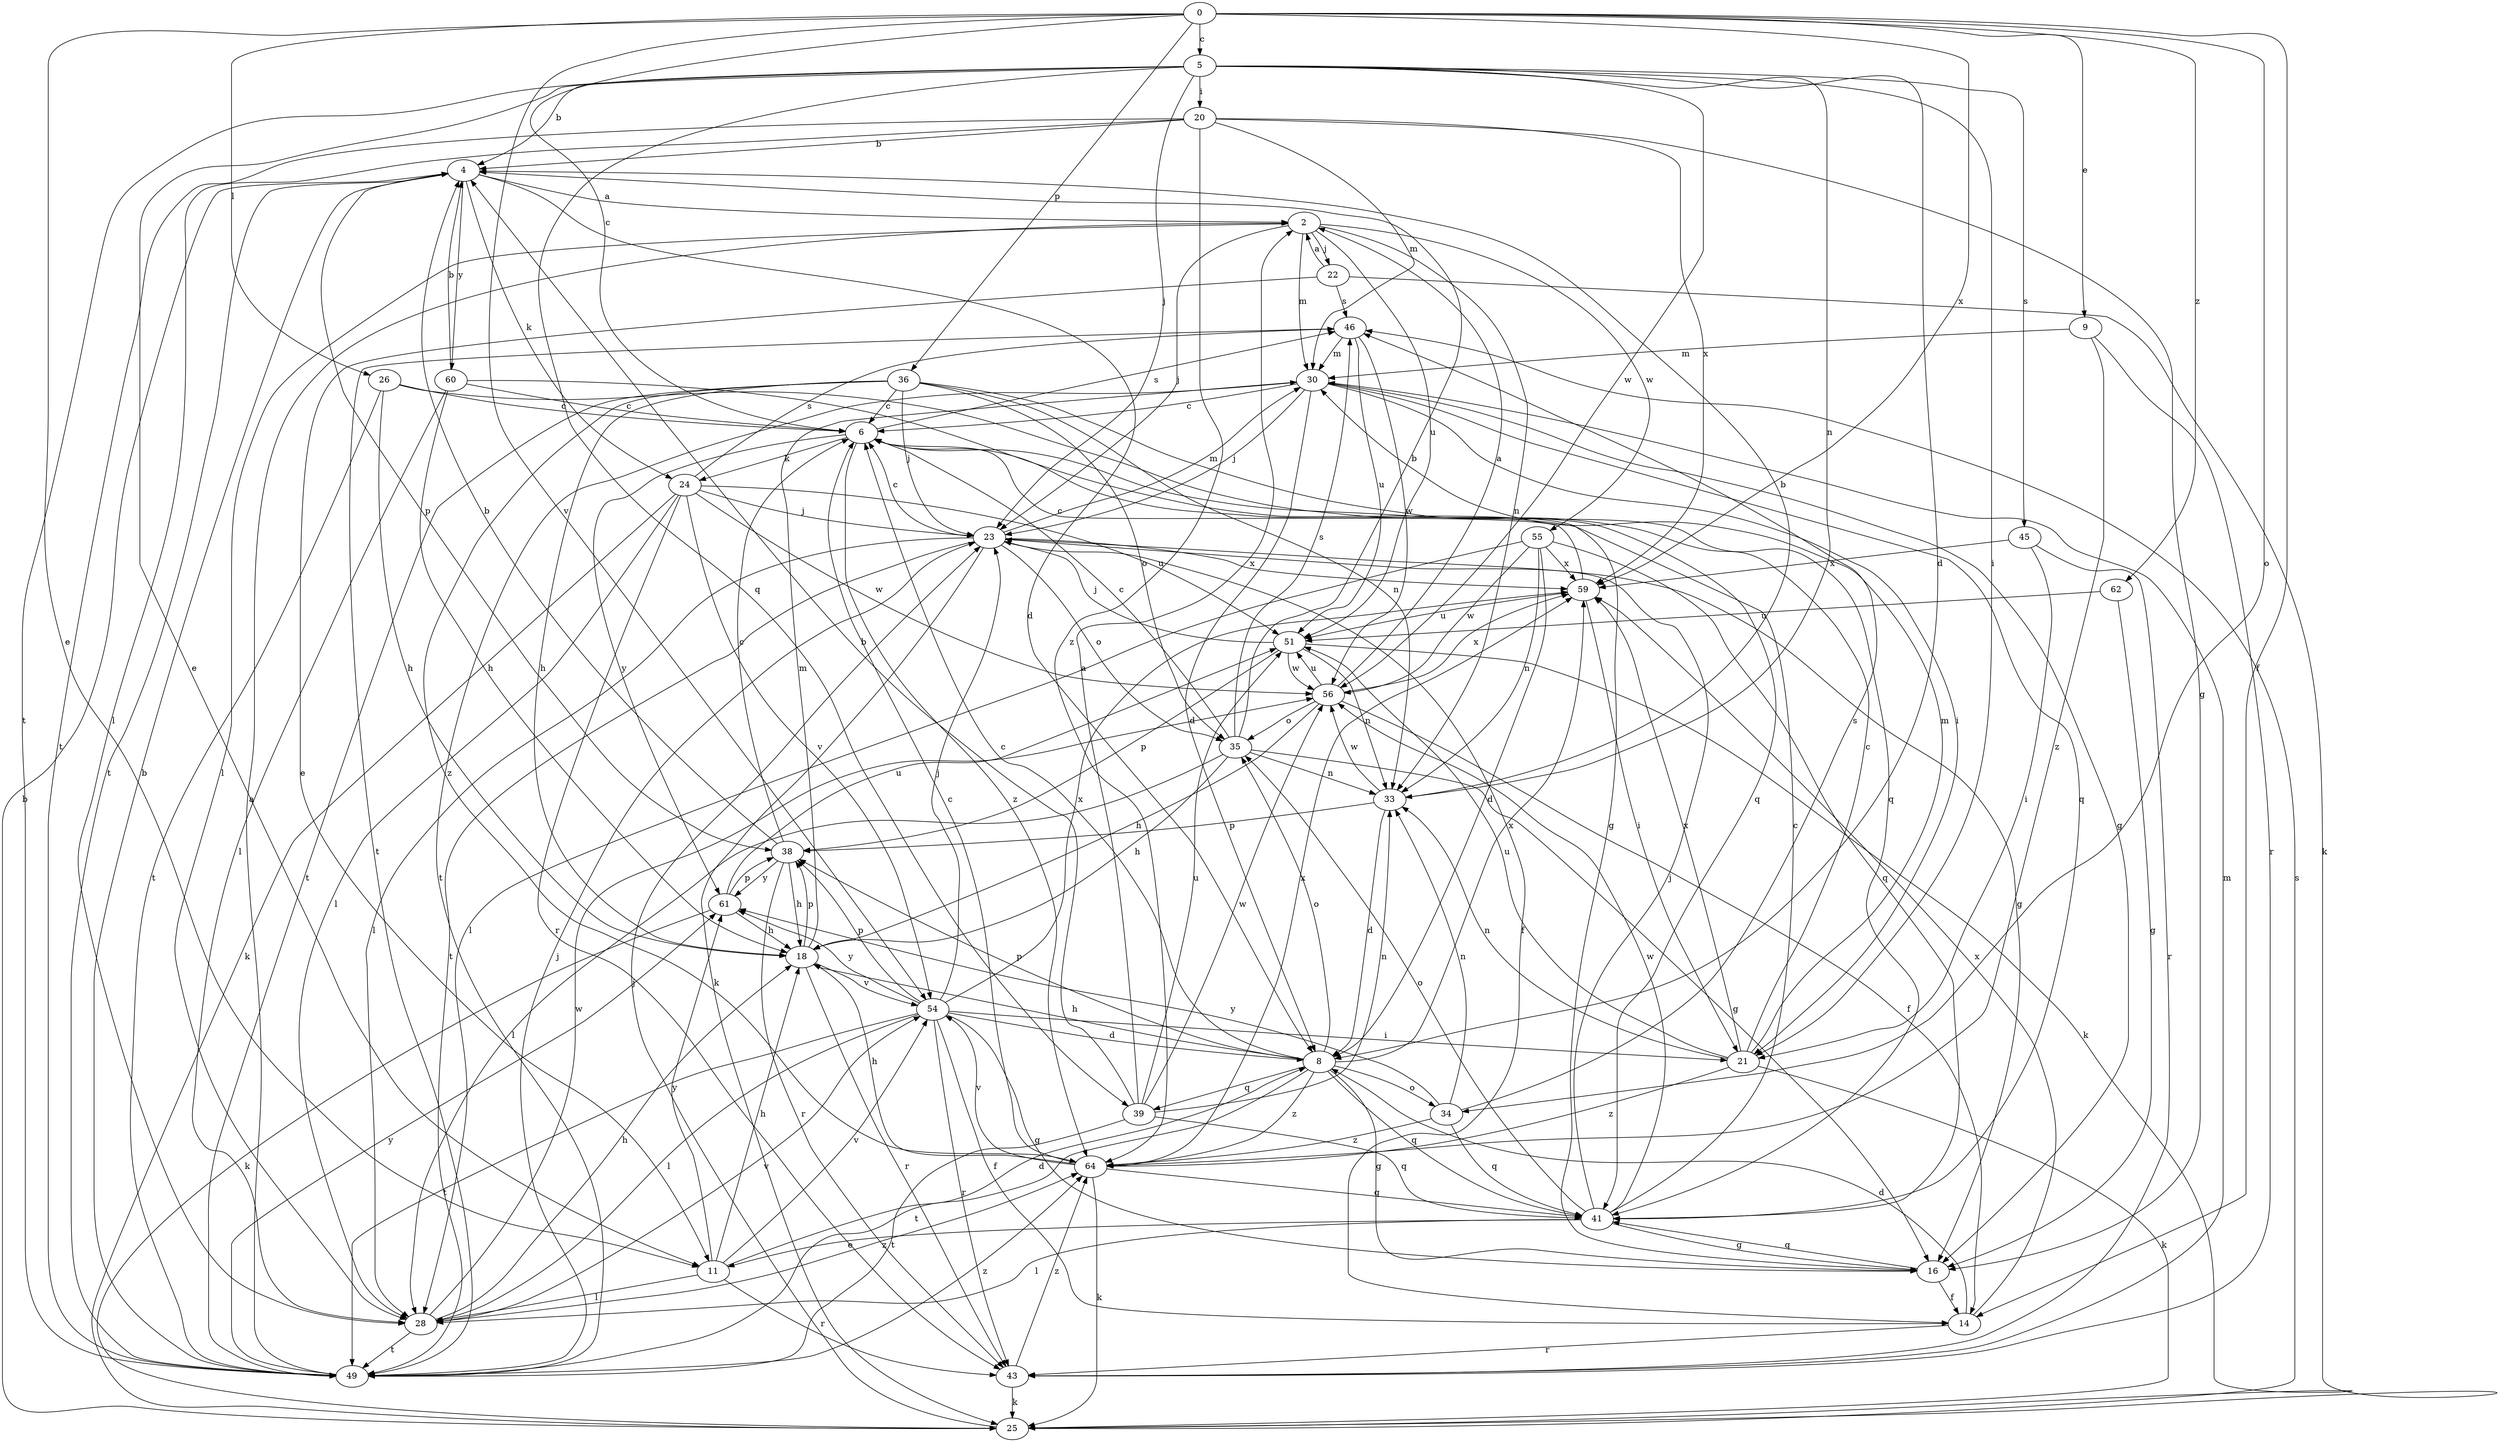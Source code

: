 strict digraph  {
0;
2;
4;
5;
6;
8;
9;
11;
14;
16;
18;
20;
21;
22;
23;
24;
25;
26;
28;
30;
33;
34;
35;
36;
38;
39;
41;
43;
45;
46;
49;
51;
54;
55;
56;
59;
60;
61;
62;
64;
0 -> 5  [label=c];
0 -> 6  [label=c];
0 -> 9  [label=e];
0 -> 11  [label=e];
0 -> 14  [label=f];
0 -> 26  [label=l];
0 -> 34  [label=o];
0 -> 36  [label=p];
0 -> 54  [label=v];
0 -> 59  [label=x];
0 -> 62  [label=z];
2 -> 22  [label=j];
2 -> 23  [label=j];
2 -> 28  [label=l];
2 -> 30  [label=m];
2 -> 33  [label=n];
2 -> 51  [label=u];
2 -> 55  [label=w];
4 -> 2  [label=a];
4 -> 8  [label=d];
4 -> 24  [label=k];
4 -> 38  [label=p];
4 -> 49  [label=t];
4 -> 60  [label=y];
5 -> 4  [label=b];
5 -> 8  [label=d];
5 -> 11  [label=e];
5 -> 20  [label=i];
5 -> 21  [label=i];
5 -> 23  [label=j];
5 -> 33  [label=n];
5 -> 39  [label=q];
5 -> 45  [label=s];
5 -> 49  [label=t];
5 -> 56  [label=w];
6 -> 24  [label=k];
6 -> 46  [label=s];
6 -> 61  [label=y];
6 -> 64  [label=z];
8 -> 6  [label=c];
8 -> 16  [label=g];
8 -> 18  [label=h];
8 -> 34  [label=o];
8 -> 35  [label=o];
8 -> 38  [label=p];
8 -> 39  [label=q];
8 -> 41  [label=q];
8 -> 49  [label=t];
8 -> 59  [label=x];
8 -> 64  [label=z];
9 -> 30  [label=m];
9 -> 43  [label=r];
9 -> 64  [label=z];
11 -> 8  [label=d];
11 -> 18  [label=h];
11 -> 28  [label=l];
11 -> 43  [label=r];
11 -> 54  [label=v];
11 -> 61  [label=y];
14 -> 8  [label=d];
14 -> 43  [label=r];
14 -> 59  [label=x];
16 -> 14  [label=f];
16 -> 41  [label=q];
18 -> 30  [label=m];
18 -> 38  [label=p];
18 -> 43  [label=r];
18 -> 54  [label=v];
20 -> 4  [label=b];
20 -> 16  [label=g];
20 -> 28  [label=l];
20 -> 30  [label=m];
20 -> 49  [label=t];
20 -> 59  [label=x];
20 -> 64  [label=z];
21 -> 6  [label=c];
21 -> 25  [label=k];
21 -> 30  [label=m];
21 -> 33  [label=n];
21 -> 51  [label=u];
21 -> 59  [label=x];
21 -> 64  [label=z];
22 -> 2  [label=a];
22 -> 11  [label=e];
22 -> 25  [label=k];
22 -> 46  [label=s];
23 -> 6  [label=c];
23 -> 14  [label=f];
23 -> 16  [label=g];
23 -> 25  [label=k];
23 -> 28  [label=l];
23 -> 30  [label=m];
23 -> 35  [label=o];
23 -> 49  [label=t];
23 -> 59  [label=x];
24 -> 23  [label=j];
24 -> 25  [label=k];
24 -> 28  [label=l];
24 -> 43  [label=r];
24 -> 46  [label=s];
24 -> 51  [label=u];
24 -> 54  [label=v];
24 -> 56  [label=w];
25 -> 4  [label=b];
25 -> 23  [label=j];
25 -> 46  [label=s];
26 -> 6  [label=c];
26 -> 18  [label=h];
26 -> 41  [label=q];
26 -> 49  [label=t];
28 -> 18  [label=h];
28 -> 49  [label=t];
28 -> 54  [label=v];
28 -> 56  [label=w];
28 -> 64  [label=z];
30 -> 6  [label=c];
30 -> 8  [label=d];
30 -> 16  [label=g];
30 -> 21  [label=i];
30 -> 23  [label=j];
30 -> 41  [label=q];
30 -> 49  [label=t];
33 -> 4  [label=b];
33 -> 8  [label=d];
33 -> 38  [label=p];
33 -> 56  [label=w];
34 -> 33  [label=n];
34 -> 41  [label=q];
34 -> 46  [label=s];
34 -> 61  [label=y];
34 -> 64  [label=z];
35 -> 4  [label=b];
35 -> 6  [label=c];
35 -> 16  [label=g];
35 -> 18  [label=h];
35 -> 28  [label=l];
35 -> 33  [label=n];
35 -> 46  [label=s];
36 -> 6  [label=c];
36 -> 18  [label=h];
36 -> 23  [label=j];
36 -> 33  [label=n];
36 -> 35  [label=o];
36 -> 41  [label=q];
36 -> 49  [label=t];
36 -> 64  [label=z];
38 -> 4  [label=b];
38 -> 6  [label=c];
38 -> 18  [label=h];
38 -> 43  [label=r];
38 -> 61  [label=y];
39 -> 2  [label=a];
39 -> 4  [label=b];
39 -> 33  [label=n];
39 -> 41  [label=q];
39 -> 49  [label=t];
39 -> 51  [label=u];
39 -> 56  [label=w];
41 -> 6  [label=c];
41 -> 11  [label=e];
41 -> 16  [label=g];
41 -> 23  [label=j];
41 -> 28  [label=l];
41 -> 35  [label=o];
41 -> 56  [label=w];
43 -> 25  [label=k];
43 -> 30  [label=m];
43 -> 64  [label=z];
45 -> 21  [label=i];
45 -> 43  [label=r];
45 -> 59  [label=x];
46 -> 30  [label=m];
46 -> 49  [label=t];
46 -> 51  [label=u];
46 -> 56  [label=w];
49 -> 2  [label=a];
49 -> 4  [label=b];
49 -> 23  [label=j];
49 -> 61  [label=y];
49 -> 64  [label=z];
51 -> 23  [label=j];
51 -> 25  [label=k];
51 -> 33  [label=n];
51 -> 38  [label=p];
51 -> 56  [label=w];
54 -> 8  [label=d];
54 -> 14  [label=f];
54 -> 16  [label=g];
54 -> 21  [label=i];
54 -> 23  [label=j];
54 -> 28  [label=l];
54 -> 38  [label=p];
54 -> 43  [label=r];
54 -> 49  [label=t];
54 -> 59  [label=x];
54 -> 61  [label=y];
55 -> 8  [label=d];
55 -> 28  [label=l];
55 -> 33  [label=n];
55 -> 41  [label=q];
55 -> 56  [label=w];
55 -> 59  [label=x];
56 -> 2  [label=a];
56 -> 14  [label=f];
56 -> 18  [label=h];
56 -> 35  [label=o];
56 -> 51  [label=u];
56 -> 59  [label=x];
59 -> 6  [label=c];
59 -> 21  [label=i];
59 -> 51  [label=u];
60 -> 4  [label=b];
60 -> 6  [label=c];
60 -> 16  [label=g];
60 -> 18  [label=h];
60 -> 28  [label=l];
61 -> 18  [label=h];
61 -> 25  [label=k];
61 -> 38  [label=p];
61 -> 51  [label=u];
62 -> 16  [label=g];
62 -> 51  [label=u];
64 -> 6  [label=c];
64 -> 18  [label=h];
64 -> 25  [label=k];
64 -> 41  [label=q];
64 -> 54  [label=v];
64 -> 59  [label=x];
}
